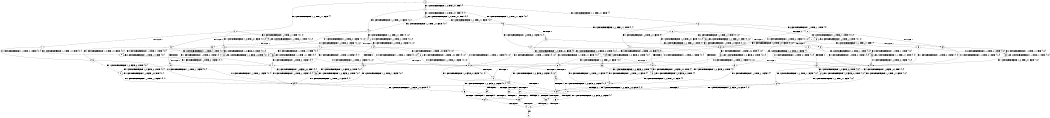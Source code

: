 digraph BCG {
size = "7, 10.5";
center = TRUE;
node [shape = circle];
0 [peripheries = 2];
0 -> 1 [label = "EX !1 !ATOMIC_EXCH_BRANCH (1, +0, TRUE, +0, 1, TRUE) !{}"];
0 -> 2 [label = "EX !2 !ATOMIC_EXCH_BRANCH (1, +1, TRUE, +1, 1, FALSE) !{}"];
0 -> 3 [label = "EX !0 !ATOMIC_EXCH_BRANCH (1, +1, TRUE, +1, 1, FALSE) !{}"];
1 -> 4 [label = "EX !2 !ATOMIC_EXCH_BRANCH (1, +1, TRUE, +1, 1, FALSE) !{0, 1}"];
1 -> 5 [label = "EX !0 !ATOMIC_EXCH_BRANCH (1, +1, TRUE, +1, 1, FALSE) !{0, 1}"];
1 -> 6 [label = "EX !1 !ATOMIC_EXCH_BRANCH (1, +0, TRUE, +0, 1, TRUE) !{0, 1}"];
2 -> 7 [label = "TERMINATE !2"];
2 -> 8 [label = "EX !1 !ATOMIC_EXCH_BRANCH (1, +0, TRUE, +0, 1, FALSE) !{0, 1, 2}"];
2 -> 9 [label = "EX !0 !ATOMIC_EXCH_BRANCH (1, +1, TRUE, +1, 1, TRUE) !{0, 1, 2}"];
3 -> 10 [label = "TERMINATE !0"];
3 -> 11 [label = "EX !1 !ATOMIC_EXCH_BRANCH (1, +0, TRUE, +0, 1, FALSE) !{0}"];
3 -> 12 [label = "EX !2 !ATOMIC_EXCH_BRANCH (1, +1, TRUE, +1, 1, TRUE) !{0}"];
4 -> 13 [label = "TERMINATE !2"];
4 -> 14 [label = "EX !0 !ATOMIC_EXCH_BRANCH (1, +1, TRUE, +1, 1, TRUE) !{0, 1, 2}"];
4 -> 8 [label = "EX !1 !ATOMIC_EXCH_BRANCH (1, +0, TRUE, +0, 1, FALSE) !{0, 1, 2}"];
5 -> 15 [label = "TERMINATE !0"];
5 -> 16 [label = "EX !2 !ATOMIC_EXCH_BRANCH (1, +1, TRUE, +1, 1, TRUE) !{0, 1}"];
5 -> 17 [label = "EX !1 !ATOMIC_EXCH_BRANCH (1, +0, TRUE, +0, 1, FALSE) !{0, 1}"];
6 -> 4 [label = "EX !2 !ATOMIC_EXCH_BRANCH (1, +1, TRUE, +1, 1, FALSE) !{0, 1}"];
6 -> 5 [label = "EX !0 !ATOMIC_EXCH_BRANCH (1, +1, TRUE, +1, 1, FALSE) !{0, 1}"];
6 -> 6 [label = "EX !1 !ATOMIC_EXCH_BRANCH (1, +0, TRUE, +0, 1, TRUE) !{0, 1}"];
7 -> 18 [label = "EX !1 !ATOMIC_EXCH_BRANCH (1, +0, TRUE, +0, 1, FALSE) !{0, 1}"];
7 -> 19 [label = "EX !0 !ATOMIC_EXCH_BRANCH (1, +1, TRUE, +1, 1, TRUE) !{0, 1}"];
8 -> 20 [label = "TERMINATE !2"];
8 -> 21 [label = "EX !0 !ATOMIC_EXCH_BRANCH (1, +1, TRUE, +1, 1, FALSE) !{0, 1, 2}"];
8 -> 22 [label = "EX !1 !ATOMIC_EXCH_BRANCH (1, +0, FALSE, +0, 2, TRUE) !{0, 1, 2}"];
9 -> 23 [label = "TERMINATE !2"];
9 -> 24 [label = "EX !1 !ATOMIC_EXCH_BRANCH (1, +0, TRUE, +0, 1, FALSE) !{0, 1, 2}"];
9 -> 9 [label = "EX !0 !ATOMIC_EXCH_BRANCH (1, +1, TRUE, +1, 1, TRUE) !{0, 1, 2}"];
10 -> 25 [label = "EX !1 !ATOMIC_EXCH_BRANCH (1, +0, TRUE, +0, 1, FALSE) !{}"];
10 -> 26 [label = "EX !2 !ATOMIC_EXCH_BRANCH (1, +1, TRUE, +1, 1, TRUE) !{}"];
11 -> 27 [label = "TERMINATE !0"];
11 -> 28 [label = "EX !2 !ATOMIC_EXCH_BRANCH (1, +1, TRUE, +1, 1, FALSE) !{0, 1}"];
11 -> 29 [label = "EX !1 !ATOMIC_EXCH_BRANCH (1, +0, FALSE, +0, 2, TRUE) !{0, 1}"];
12 -> 30 [label = "TERMINATE !0"];
12 -> 31 [label = "EX !1 !ATOMIC_EXCH_BRANCH (1, +0, TRUE, +0, 1, FALSE) !{0, 1, 2}"];
12 -> 32 [label = "EX !2 !ATOMIC_EXCH_BRANCH (1, +1, TRUE, +1, 1, TRUE) !{0, 1, 2}"];
13 -> 33 [label = "EX !0 !ATOMIC_EXCH_BRANCH (1, +1, TRUE, +1, 1, TRUE) !{0, 1}"];
13 -> 18 [label = "EX !1 !ATOMIC_EXCH_BRANCH (1, +0, TRUE, +0, 1, FALSE) !{0, 1}"];
14 -> 34 [label = "TERMINATE !2"];
14 -> 24 [label = "EX !1 !ATOMIC_EXCH_BRANCH (1, +0, TRUE, +0, 1, FALSE) !{0, 1, 2}"];
14 -> 14 [label = "EX !0 !ATOMIC_EXCH_BRANCH (1, +1, TRUE, +1, 1, TRUE) !{0, 1, 2}"];
15 -> 35 [label = "EX !2 !ATOMIC_EXCH_BRANCH (1, +1, TRUE, +1, 1, TRUE) !{1}"];
15 -> 36 [label = "EX !1 !ATOMIC_EXCH_BRANCH (1, +0, TRUE, +0, 1, FALSE) !{1}"];
16 -> 37 [label = "TERMINATE !0"];
16 -> 38 [label = "EX !2 !ATOMIC_EXCH_BRANCH (1, +1, TRUE, +1, 1, TRUE) !{0, 1, 2}"];
16 -> 31 [label = "EX !1 !ATOMIC_EXCH_BRANCH (1, +0, TRUE, +0, 1, FALSE) !{0, 1, 2}"];
17 -> 27 [label = "TERMINATE !0"];
17 -> 28 [label = "EX !2 !ATOMIC_EXCH_BRANCH (1, +1, TRUE, +1, 1, FALSE) !{0, 1}"];
17 -> 29 [label = "EX !1 !ATOMIC_EXCH_BRANCH (1, +0, FALSE, +0, 2, TRUE) !{0, 1}"];
18 -> 39 [label = "EX !0 !ATOMIC_EXCH_BRANCH (1, +1, TRUE, +1, 1, FALSE) !{0, 1}"];
18 -> 40 [label = "EX !1 !ATOMIC_EXCH_BRANCH (1, +0, FALSE, +0, 2, TRUE) !{0, 1}"];
19 -> 41 [label = "EX !1 !ATOMIC_EXCH_BRANCH (1, +0, TRUE, +0, 1, FALSE) !{0, 1}"];
19 -> 19 [label = "EX !0 !ATOMIC_EXCH_BRANCH (1, +1, TRUE, +1, 1, TRUE) !{0, 1}"];
20 -> 39 [label = "EX !0 !ATOMIC_EXCH_BRANCH (1, +1, TRUE, +1, 1, FALSE) !{0, 1}"];
20 -> 40 [label = "EX !1 !ATOMIC_EXCH_BRANCH (1, +0, FALSE, +0, 2, TRUE) !{0, 1}"];
21 -> 42 [label = "TERMINATE !2"];
21 -> 43 [label = "TERMINATE !0"];
21 -> 44 [label = "EX !1 !ATOMIC_EXCH_BRANCH (1, +0, FALSE, +0, 2, FALSE) !{0, 1, 2}"];
22 -> 20 [label = "TERMINATE !2"];
22 -> 21 [label = "EX !0 !ATOMIC_EXCH_BRANCH (1, +1, TRUE, +1, 1, FALSE) !{0, 1, 2}"];
22 -> 22 [label = "EX !1 !ATOMIC_EXCH_BRANCH (1, +0, FALSE, +0, 2, TRUE) !{0, 1, 2}"];
23 -> 41 [label = "EX !1 !ATOMIC_EXCH_BRANCH (1, +0, TRUE, +0, 1, FALSE) !{0, 1}"];
23 -> 19 [label = "EX !0 !ATOMIC_EXCH_BRANCH (1, +1, TRUE, +1, 1, TRUE) !{0, 1}"];
24 -> 45 [label = "TERMINATE !2"];
24 -> 46 [label = "EX !1 !ATOMIC_EXCH_BRANCH (1, +0, FALSE, +0, 2, TRUE) !{0, 1, 2}"];
24 -> 21 [label = "EX !0 !ATOMIC_EXCH_BRANCH (1, +1, TRUE, +1, 1, FALSE) !{0, 1, 2}"];
25 -> 47 [label = "EX !2 !ATOMIC_EXCH_BRANCH (1, +1, TRUE, +1, 1, FALSE) !{1}"];
25 -> 48 [label = "EX !1 !ATOMIC_EXCH_BRANCH (1, +0, FALSE, +0, 2, TRUE) !{1}"];
26 -> 49 [label = "EX !1 !ATOMIC_EXCH_BRANCH (1, +0, TRUE, +0, 1, FALSE) !{1, 2}"];
26 -> 50 [label = "EX !2 !ATOMIC_EXCH_BRANCH (1, +1, TRUE, +1, 1, TRUE) !{1, 2}"];
27 -> 47 [label = "EX !2 !ATOMIC_EXCH_BRANCH (1, +1, TRUE, +1, 1, FALSE) !{1}"];
27 -> 48 [label = "EX !1 !ATOMIC_EXCH_BRANCH (1, +0, FALSE, +0, 2, TRUE) !{1}"];
28 -> 42 [label = "TERMINATE !2"];
28 -> 43 [label = "TERMINATE !0"];
28 -> 44 [label = "EX !1 !ATOMIC_EXCH_BRANCH (1, +0, FALSE, +0, 2, FALSE) !{0, 1, 2}"];
29 -> 27 [label = "TERMINATE !0"];
29 -> 28 [label = "EX !2 !ATOMIC_EXCH_BRANCH (1, +1, TRUE, +1, 1, FALSE) !{0, 1}"];
29 -> 29 [label = "EX !1 !ATOMIC_EXCH_BRANCH (1, +0, FALSE, +0, 2, TRUE) !{0, 1}"];
30 -> 49 [label = "EX !1 !ATOMIC_EXCH_BRANCH (1, +0, TRUE, +0, 1, FALSE) !{1, 2}"];
30 -> 50 [label = "EX !2 !ATOMIC_EXCH_BRANCH (1, +1, TRUE, +1, 1, TRUE) !{1, 2}"];
31 -> 51 [label = "TERMINATE !0"];
31 -> 21 [label = "EX !2 !ATOMIC_EXCH_BRANCH (1, +1, TRUE, +1, 1, FALSE) !{0, 1, 2}"];
31 -> 52 [label = "EX !1 !ATOMIC_EXCH_BRANCH (1, +0, FALSE, +0, 2, TRUE) !{0, 1, 2}"];
32 -> 30 [label = "TERMINATE !0"];
32 -> 31 [label = "EX !1 !ATOMIC_EXCH_BRANCH (1, +0, TRUE, +0, 1, FALSE) !{0, 1, 2}"];
32 -> 32 [label = "EX !2 !ATOMIC_EXCH_BRANCH (1, +1, TRUE, +1, 1, TRUE) !{0, 1, 2}"];
33 -> 41 [label = "EX !1 !ATOMIC_EXCH_BRANCH (1, +0, TRUE, +0, 1, FALSE) !{0, 1}"];
33 -> 33 [label = "EX !0 !ATOMIC_EXCH_BRANCH (1, +1, TRUE, +1, 1, TRUE) !{0, 1}"];
34 -> 41 [label = "EX !1 !ATOMIC_EXCH_BRANCH (1, +0, TRUE, +0, 1, FALSE) !{0, 1}"];
34 -> 33 [label = "EX !0 !ATOMIC_EXCH_BRANCH (1, +1, TRUE, +1, 1, TRUE) !{0, 1}"];
35 -> 53 [label = "EX !2 !ATOMIC_EXCH_BRANCH (1, +1, TRUE, +1, 1, TRUE) !{1, 2}"];
35 -> 49 [label = "EX !1 !ATOMIC_EXCH_BRANCH (1, +0, TRUE, +0, 1, FALSE) !{1, 2}"];
36 -> 47 [label = "EX !2 !ATOMIC_EXCH_BRANCH (1, +1, TRUE, +1, 1, FALSE) !{1}"];
36 -> 48 [label = "EX !1 !ATOMIC_EXCH_BRANCH (1, +0, FALSE, +0, 2, TRUE) !{1}"];
37 -> 53 [label = "EX !2 !ATOMIC_EXCH_BRANCH (1, +1, TRUE, +1, 1, TRUE) !{1, 2}"];
37 -> 49 [label = "EX !1 !ATOMIC_EXCH_BRANCH (1, +0, TRUE, +0, 1, FALSE) !{1, 2}"];
38 -> 37 [label = "TERMINATE !0"];
38 -> 38 [label = "EX !2 !ATOMIC_EXCH_BRANCH (1, +1, TRUE, +1, 1, TRUE) !{0, 1, 2}"];
38 -> 31 [label = "EX !1 !ATOMIC_EXCH_BRANCH (1, +0, TRUE, +0, 1, FALSE) !{0, 1, 2}"];
39 -> 54 [label = "TERMINATE !0"];
39 -> 55 [label = "EX !1 !ATOMIC_EXCH_BRANCH (1, +0, FALSE, +0, 2, FALSE) !{0, 1}"];
40 -> 39 [label = "EX !0 !ATOMIC_EXCH_BRANCH (1, +1, TRUE, +1, 1, FALSE) !{0, 1}"];
40 -> 40 [label = "EX !1 !ATOMIC_EXCH_BRANCH (1, +0, FALSE, +0, 2, TRUE) !{0, 1}"];
41 -> 56 [label = "EX !1 !ATOMIC_EXCH_BRANCH (1, +0, FALSE, +0, 2, TRUE) !{0, 1}"];
41 -> 39 [label = "EX !0 !ATOMIC_EXCH_BRANCH (1, +1, TRUE, +1, 1, FALSE) !{0, 1}"];
42 -> 54 [label = "TERMINATE !0"];
42 -> 55 [label = "EX !1 !ATOMIC_EXCH_BRANCH (1, +0, FALSE, +0, 2, FALSE) !{0, 1}"];
43 -> 54 [label = "TERMINATE !2"];
43 -> 57 [label = "EX !1 !ATOMIC_EXCH_BRANCH (1, +0, FALSE, +0, 2, FALSE) !{1, 2}"];
44 -> 58 [label = "TERMINATE !1"];
44 -> 59 [label = "TERMINATE !2"];
44 -> 60 [label = "TERMINATE !0"];
45 -> 56 [label = "EX !1 !ATOMIC_EXCH_BRANCH (1, +0, FALSE, +0, 2, TRUE) !{0, 1}"];
45 -> 39 [label = "EX !0 !ATOMIC_EXCH_BRANCH (1, +1, TRUE, +1, 1, FALSE) !{0, 1}"];
46 -> 45 [label = "TERMINATE !2"];
46 -> 46 [label = "EX !1 !ATOMIC_EXCH_BRANCH (1, +0, FALSE, +0, 2, TRUE) !{0, 1, 2}"];
46 -> 21 [label = "EX !0 !ATOMIC_EXCH_BRANCH (1, +1, TRUE, +1, 1, FALSE) !{0, 1, 2}"];
47 -> 54 [label = "TERMINATE !2"];
47 -> 57 [label = "EX !1 !ATOMIC_EXCH_BRANCH (1, +0, FALSE, +0, 2, FALSE) !{1, 2}"];
48 -> 47 [label = "EX !2 !ATOMIC_EXCH_BRANCH (1, +1, TRUE, +1, 1, FALSE) !{1}"];
48 -> 48 [label = "EX !1 !ATOMIC_EXCH_BRANCH (1, +0, FALSE, +0, 2, TRUE) !{1}"];
49 -> 61 [label = "EX !2 !ATOMIC_EXCH_BRANCH (1, +1, TRUE, +1, 1, FALSE) !{1, 2}"];
49 -> 62 [label = "EX !1 !ATOMIC_EXCH_BRANCH (1, +0, FALSE, +0, 2, TRUE) !{1, 2}"];
50 -> 49 [label = "EX !1 !ATOMIC_EXCH_BRANCH (1, +0, TRUE, +0, 1, FALSE) !{1, 2}"];
50 -> 50 [label = "EX !2 !ATOMIC_EXCH_BRANCH (1, +1, TRUE, +1, 1, TRUE) !{1, 2}"];
51 -> 61 [label = "EX !2 !ATOMIC_EXCH_BRANCH (1, +1, TRUE, +1, 1, FALSE) !{1, 2}"];
51 -> 62 [label = "EX !1 !ATOMIC_EXCH_BRANCH (1, +0, FALSE, +0, 2, TRUE) !{1, 2}"];
52 -> 51 [label = "TERMINATE !0"];
52 -> 21 [label = "EX !2 !ATOMIC_EXCH_BRANCH (1, +1, TRUE, +1, 1, FALSE) !{0, 1, 2}"];
52 -> 52 [label = "EX !1 !ATOMIC_EXCH_BRANCH (1, +0, FALSE, +0, 2, TRUE) !{0, 1, 2}"];
53 -> 53 [label = "EX !2 !ATOMIC_EXCH_BRANCH (1, +1, TRUE, +1, 1, TRUE) !{1, 2}"];
53 -> 49 [label = "EX !1 !ATOMIC_EXCH_BRANCH (1, +0, TRUE, +0, 1, FALSE) !{1, 2}"];
54 -> 63 [label = "EX !1 !ATOMIC_EXCH_BRANCH (1, +0, FALSE, +0, 2, FALSE) !{1}"];
55 -> 64 [label = "TERMINATE !1"];
55 -> 65 [label = "TERMINATE !0"];
56 -> 56 [label = "EX !1 !ATOMIC_EXCH_BRANCH (1, +0, FALSE, +0, 2, TRUE) !{0, 1}"];
56 -> 39 [label = "EX !0 !ATOMIC_EXCH_BRANCH (1, +1, TRUE, +1, 1, FALSE) !{0, 1}"];
57 -> 66 [label = "TERMINATE !1"];
57 -> 65 [label = "TERMINATE !2"];
58 -> 64 [label = "TERMINATE !2"];
58 -> 66 [label = "TERMINATE !0"];
59 -> 64 [label = "TERMINATE !1"];
59 -> 65 [label = "TERMINATE !0"];
60 -> 66 [label = "TERMINATE !1"];
60 -> 65 [label = "TERMINATE !2"];
61 -> 54 [label = "TERMINATE !2"];
61 -> 57 [label = "EX !1 !ATOMIC_EXCH_BRANCH (1, +0, FALSE, +0, 2, FALSE) !{1, 2}"];
62 -> 61 [label = "EX !2 !ATOMIC_EXCH_BRANCH (1, +1, TRUE, +1, 1, FALSE) !{1, 2}"];
62 -> 62 [label = "EX !1 !ATOMIC_EXCH_BRANCH (1, +0, FALSE, +0, 2, TRUE) !{1, 2}"];
63 -> 67 [label = "TERMINATE !1"];
64 -> 67 [label = "TERMINATE !0"];
65 -> 67 [label = "TERMINATE !1"];
66 -> 67 [label = "TERMINATE !2"];
67 -> 68 [label = "exit"];
}
